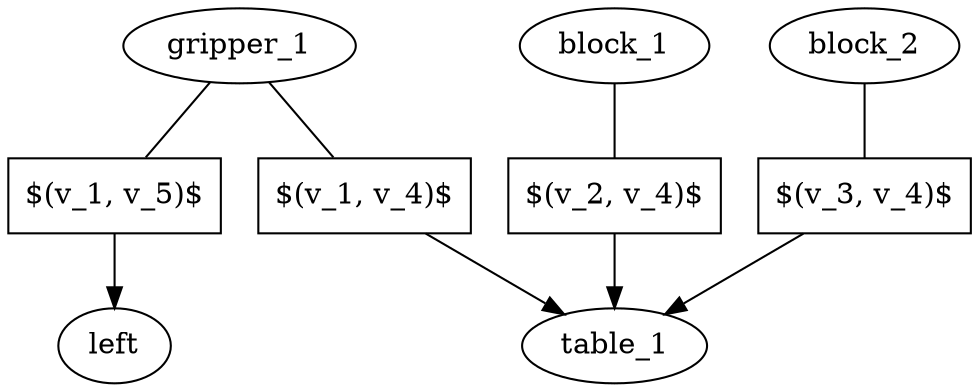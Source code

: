 digraph G {
  
  node [fillcolor = white, color = "#000000", style = filled];
  edge [color = "#000000"];
  
  gripper_1 [texlbl = "$v_1$"];
  block_1   [texlbl = "$v_2$"];
  block_2   [texlbl = "$v_3$"];
  table_1   [texlbl = "$v_4$"];
  left      [texlbl = "$v_5$"];
  
  gripper_1_being_above_table_1 [shape=box,style=filled,label="$(v_1, v_4)$"];
  gripper_1 -> gripper_1_being_above_table_1 [arrowhead=none];
  gripper_1_being_above_table_1 -> table_1;
  
  gripper_1_moving_left [shape=box,style=filled,label="$(v_1, v_5)$"];
  gripper_1 -> gripper_1_moving_left [arrowhead=none];
  gripper_1_moving_left -> left;
  
  block_1_sitting_on_table_1 [shape=box,style=filled,label="$(v_2, v_4)$"];
  block_1 -> block_1_sitting_on_table_1 [arrowhead=none];
  block_1_sitting_on_table_1 -> table_1;
  
  block_2_sitting_on_table_1 [shape=box,style=filled,label="$(v_3, v_4)$"];
  block_2 -> block_2_sitting_on_table_1 [arrowhead=none];
  block_2_sitting_on_table_1 -> table_1;
  
}
